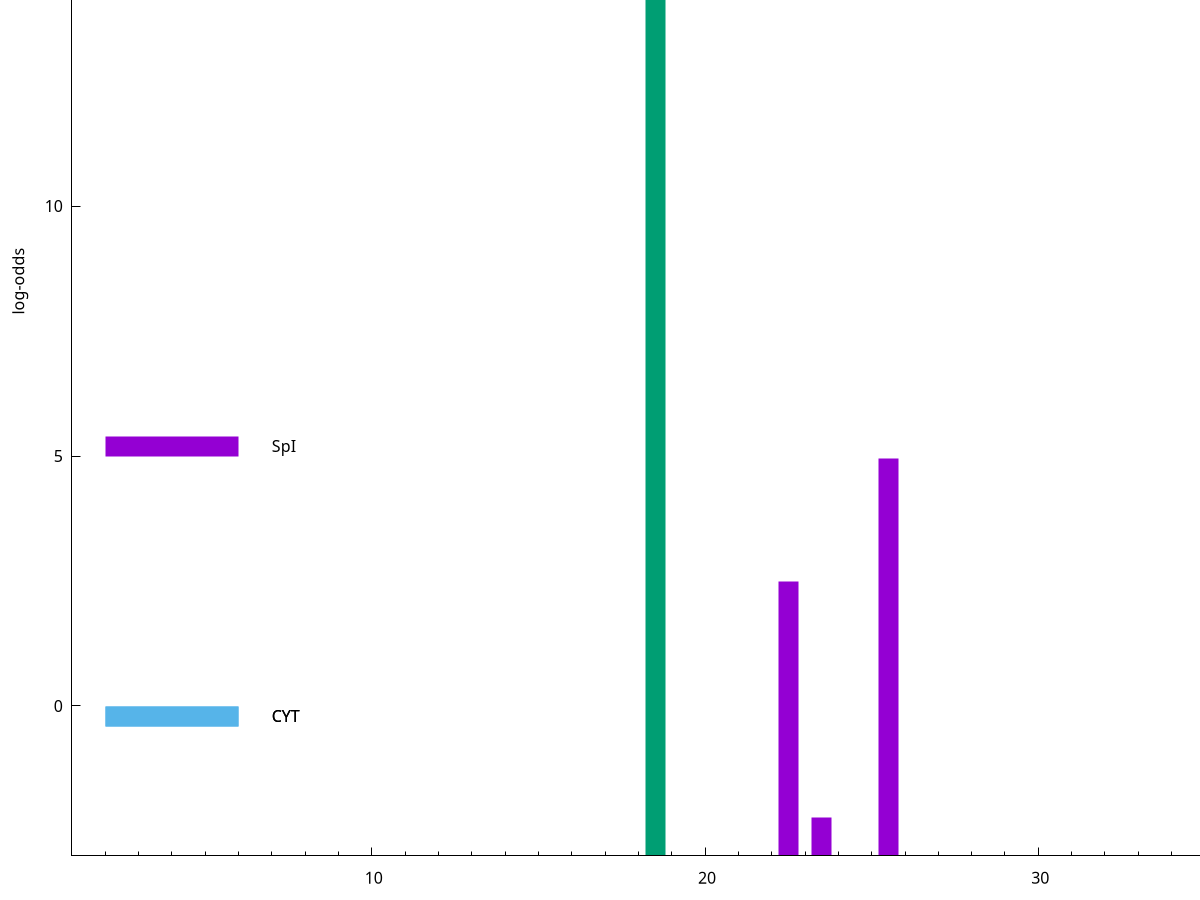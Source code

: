 set title "LipoP predictions for SRR5666568.gff"
set size 2., 1.4
set xrange [1:70] 
set mxtics 10
set yrange [-3:20]
set y2range [0:23]
set ylabel "log-odds"
set term postscript eps color solid "Helvetica" 30
set output "SRR5666568.gff129.eps"
set arrow from 2,15.6835 to 6,15.6835 nohead lt 2 lw 20
set label "SpII" at 7,15.6835
set arrow from 2,5.20011 to 6,5.20011 nohead lt 1 lw 20
set label "SpI" at 7,5.20011
set arrow from 2,-0.200913 to 6,-0.200913 nohead lt 3 lw 20
set label "CYT" at 7,-0.200913
set arrow from 2,-0.200913 to 6,-0.200913 nohead lt 3 lw 20
set label "CYT" at 7,-0.200913
set arrow from 2,15.6835 to 6,15.6835 nohead lt 2 lw 20
set label "SpII" at 7,15.6835
# NOTE: The scores below are the log-odds scores with the threshold
# NOTE: subtracted (a hack to make gnuplot make the histogram all
# NOTE: look nice).
plot "-" axes x1y2 title "" with impulses lt 2 lw 20, "-" axes x1y2 title "" with impulses lt 1 lw 20
18.500000 18.683500
e
25.500000 7.948440
22.500000 5.495650
23.500000 0.762310
e
exit

